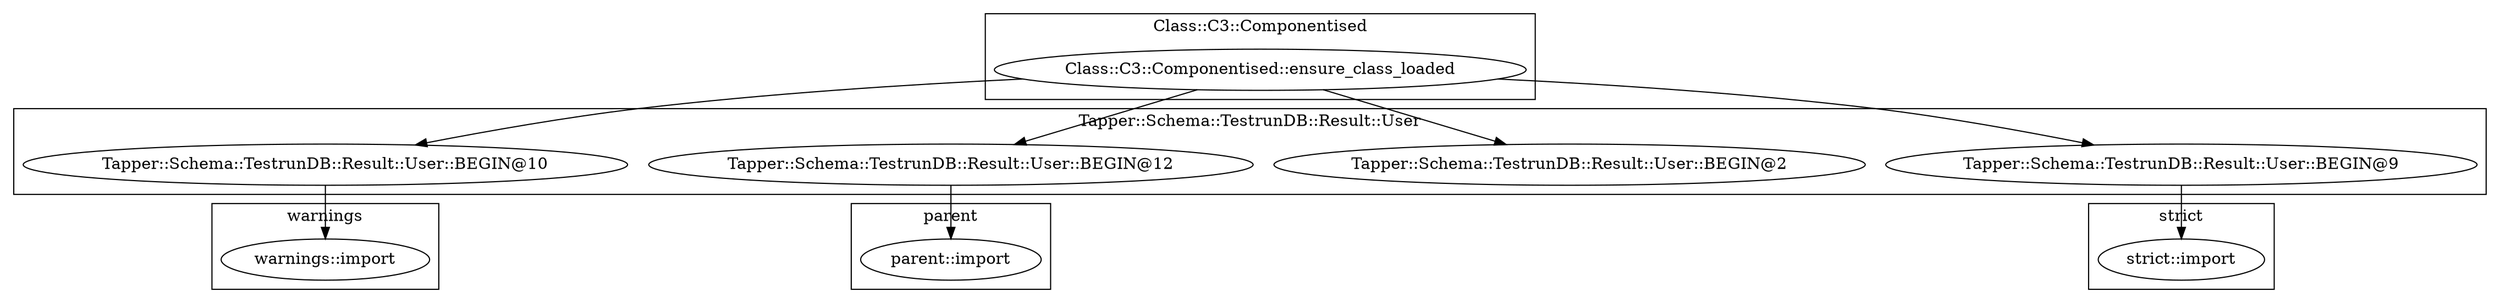 digraph {
graph [overlap=false]
subgraph cluster_parent {
	label="parent";
	"parent::import";
}
subgraph cluster_Class_C3_Componentised {
	label="Class::C3::Componentised";
	"Class::C3::Componentised::ensure_class_loaded";
}
subgraph cluster_warnings {
	label="warnings";
	"warnings::import";
}
subgraph cluster_Tapper_Schema_TestrunDB_Result_User {
	label="Tapper::Schema::TestrunDB::Result::User";
	"Tapper::Schema::TestrunDB::Result::User::BEGIN@10";
	"Tapper::Schema::TestrunDB::Result::User::BEGIN@2";
	"Tapper::Schema::TestrunDB::Result::User::BEGIN@12";
	"Tapper::Schema::TestrunDB::Result::User::BEGIN@9";
}
subgraph cluster_strict {
	label="strict";
	"strict::import";
}
"Class::C3::Componentised::ensure_class_loaded" -> "Tapper::Schema::TestrunDB::Result::User::BEGIN@12";
"Tapper::Schema::TestrunDB::Result::User::BEGIN@10" -> "warnings::import";
"Tapper::Schema::TestrunDB::Result::User::BEGIN@9" -> "strict::import";
"Tapper::Schema::TestrunDB::Result::User::BEGIN@12" -> "parent::import";
"Class::C3::Componentised::ensure_class_loaded" -> "Tapper::Schema::TestrunDB::Result::User::BEGIN@2";
"Class::C3::Componentised::ensure_class_loaded" -> "Tapper::Schema::TestrunDB::Result::User::BEGIN@10";
"Class::C3::Componentised::ensure_class_loaded" -> "Tapper::Schema::TestrunDB::Result::User::BEGIN@9";
}
